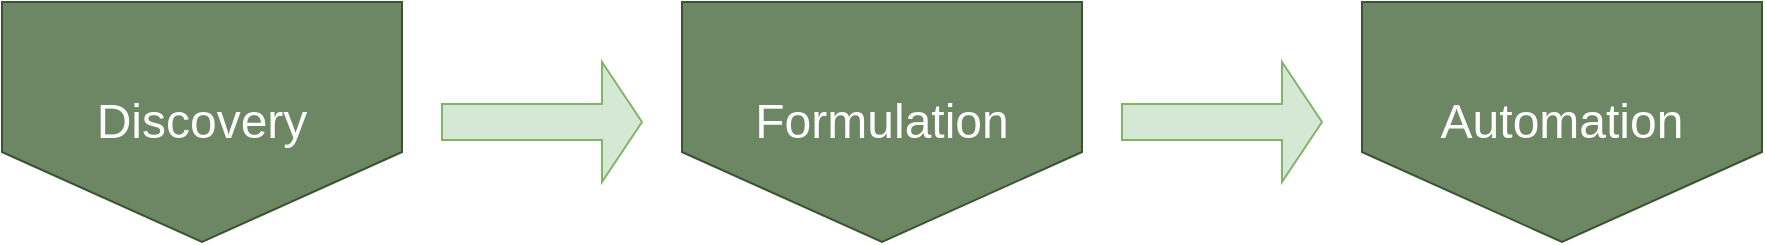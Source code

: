<mxfile version="13.3.1" type="device"><diagram id="i-HS8rXImOPMk-hTUu1t" name="Page-1"><mxGraphModel dx="1024" dy="592" grid="1" gridSize="10" guides="1" tooltips="1" connect="1" arrows="1" fold="1" page="1" pageScale="1" pageWidth="827" pageHeight="1169" math="0" shadow="0"><root><mxCell id="0"/><mxCell id="1" parent="0"/><mxCell id="klI7XvZcwb9am2i2Ektv-1" value="&lt;font style=&quot;font-size: 24px&quot;&gt;Discovery&lt;/font&gt;" style="shape=offPageConnector;whiteSpace=wrap;html=1;fillColor=#6d8764;strokeColor=#3A5431;fontColor=#ffffff;" parent="1" vertex="1"><mxGeometry x="40" y="160" width="200" height="120" as="geometry"/></mxCell><mxCell id="klI7XvZcwb9am2i2Ektv-2" value="" style="shape=singleArrow;whiteSpace=wrap;html=1;fillColor=#d5e8d4;strokeColor=#82b366;" parent="1" vertex="1"><mxGeometry x="260" y="190" width="100" height="60" as="geometry"/></mxCell><mxCell id="klI7XvZcwb9am2i2Ektv-3" value="&lt;font style=&quot;font-size: 24px&quot;&gt;Formulation&lt;/font&gt;" style="shape=offPageConnector;whiteSpace=wrap;html=1;fillColor=#6d8764;strokeColor=#3A5431;fontColor=#ffffff;" parent="1" vertex="1"><mxGeometry x="380" y="160" width="200" height="120" as="geometry"/></mxCell><mxCell id="klI7XvZcwb9am2i2Ektv-4" value="" style="shape=singleArrow;whiteSpace=wrap;html=1;fillColor=#d5e8d4;strokeColor=#82b366;" parent="1" vertex="1"><mxGeometry x="600" y="190" width="100" height="60" as="geometry"/></mxCell><mxCell id="klI7XvZcwb9am2i2Ektv-5" value="&lt;font style=&quot;font-size: 24px&quot;&gt;Automation&lt;/font&gt;" style="shape=offPageConnector;whiteSpace=wrap;html=1;fillColor=#6d8764;strokeColor=#3A5431;fontColor=#ffffff;" parent="1" vertex="1"><mxGeometry x="720" y="160" width="200" height="120" as="geometry"/></mxCell></root></mxGraphModel></diagram></mxfile>